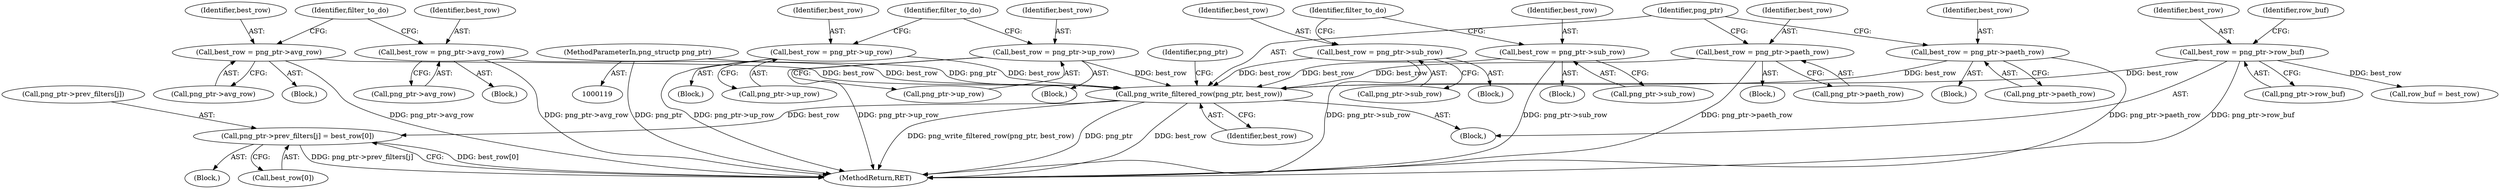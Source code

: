digraph "1_Chrome_7f3d85b096f66870a15b37c2f40b219b2e292693_32@array" {
"1002188" [label="(Call,png_ptr->prev_filters[j] = best_row[0])"];
"1002154" [label="(Call,png_write_filtered_row(png_ptr, best_row))"];
"1000120" [label="(MethodParameterIn,png_structp png_ptr)"];
"1001231" [label="(Call,best_row = png_ptr->avg_row)"];
"1000828" [label="(Call,best_row = png_ptr->up_row)"];
"1000426" [label="(Call,best_row = png_ptr->sub_row)"];
"1001126" [label="(Call,best_row = png_ptr->up_row)"];
"1000759" [label="(Call,best_row = png_ptr->sub_row)"];
"1001583" [label="(Call,best_row = png_ptr->avg_row)"];
"1002149" [label="(Call,best_row = png_ptr->paeth_row)"];
"1001744" [label="(Call,best_row = png_ptr->paeth_row)"];
"1000182" [label="(Call,best_row = png_ptr->row_buf)"];
"1000120" [label="(MethodParameterIn,png_structp png_ptr)"];
"1002150" [label="(Identifier,best_row)"];
"1000760" [label="(Identifier,best_row)"];
"1000755" [label="(Block,)"];
"1002148" [label="(Block,)"];
"1001128" [label="(Call,png_ptr->up_row)"];
"1002194" [label="(Call,best_row[0])"];
"1001585" [label="(Call,png_ptr->avg_row)"];
"1002151" [label="(Call,png_ptr->paeth_row)"];
"1002154" [label="(Call,png_write_filtered_row(png_ptr, best_row))"];
"1002197" [label="(MethodReturn,RET)"];
"1001232" [label="(Identifier,best_row)"];
"1002163" [label="(Block,)"];
"1001122" [label="(Block,)"];
"1000829" [label="(Identifier,best_row)"];
"1000349" [label="(Block,)"];
"1000184" [label="(Call,png_ptr->row_buf)"];
"1000122" [label="(Block,)"];
"1001231" [label="(Call,best_row = png_ptr->avg_row)"];
"1001590" [label="(Identifier,filter_to_do)"];
"1001746" [label="(Call,png_ptr->paeth_row)"];
"1002188" [label="(Call,png_ptr->prev_filters[j] = best_row[0])"];
"1000766" [label="(Identifier,filter_to_do)"];
"1000828" [label="(Call,best_row = png_ptr->up_row)"];
"1002189" [label="(Call,png_ptr->prev_filters[j])"];
"1000182" [label="(Call,best_row = png_ptr->row_buf)"];
"1001233" [label="(Call,png_ptr->avg_row)"];
"1001133" [label="(Identifier,filter_to_do)"];
"1000761" [label="(Call,png_ptr->sub_row)"];
"1001135" [label="(Block,)"];
"1001127" [label="(Identifier,best_row)"];
"1000188" [label="(Identifier,row_buf)"];
"1001592" [label="(Block,)"];
"1000187" [label="(Call,row_buf = best_row)"];
"1001579" [label="(Block,)"];
"1002149" [label="(Call,best_row = png_ptr->paeth_row)"];
"1000830" [label="(Call,png_ptr->up_row)"];
"1001745" [label="(Identifier,best_row)"];
"1000183" [label="(Identifier,best_row)"];
"1000426" [label="(Call,best_row = png_ptr->sub_row)"];
"1001126" [label="(Call,best_row = png_ptr->up_row)"];
"1000759" [label="(Call,best_row = png_ptr->sub_row)"];
"1000428" [label="(Call,png_ptr->sub_row)"];
"1002155" [label="(Identifier,png_ptr)"];
"1001583" [label="(Call,best_row = png_ptr->avg_row)"];
"1002160" [label="(Identifier,png_ptr)"];
"1002156" [label="(Identifier,best_row)"];
"1000768" [label="(Block,)"];
"1000427" [label="(Identifier,best_row)"];
"1001744" [label="(Call,best_row = png_ptr->paeth_row)"];
"1001584" [label="(Identifier,best_row)"];
"1002188" -> "1002163"  [label="AST: "];
"1002188" -> "1002194"  [label="CFG: "];
"1002189" -> "1002188"  [label="AST: "];
"1002194" -> "1002188"  [label="AST: "];
"1002197" -> "1002188"  [label="CFG: "];
"1002188" -> "1002197"  [label="DDG: best_row[0]"];
"1002188" -> "1002197"  [label="DDG: png_ptr->prev_filters[j]"];
"1002154" -> "1002188"  [label="DDG: best_row"];
"1002154" -> "1000122"  [label="AST: "];
"1002154" -> "1002156"  [label="CFG: "];
"1002155" -> "1002154"  [label="AST: "];
"1002156" -> "1002154"  [label="AST: "];
"1002160" -> "1002154"  [label="CFG: "];
"1002154" -> "1002197"  [label="DDG: best_row"];
"1002154" -> "1002197"  [label="DDG: png_write_filtered_row(png_ptr, best_row)"];
"1002154" -> "1002197"  [label="DDG: png_ptr"];
"1000120" -> "1002154"  [label="DDG: png_ptr"];
"1001231" -> "1002154"  [label="DDG: best_row"];
"1000828" -> "1002154"  [label="DDG: best_row"];
"1000426" -> "1002154"  [label="DDG: best_row"];
"1001126" -> "1002154"  [label="DDG: best_row"];
"1000759" -> "1002154"  [label="DDG: best_row"];
"1001583" -> "1002154"  [label="DDG: best_row"];
"1002149" -> "1002154"  [label="DDG: best_row"];
"1001744" -> "1002154"  [label="DDG: best_row"];
"1000182" -> "1002154"  [label="DDG: best_row"];
"1000120" -> "1000119"  [label="AST: "];
"1000120" -> "1002197"  [label="DDG: png_ptr"];
"1001231" -> "1001135"  [label="AST: "];
"1001231" -> "1001233"  [label="CFG: "];
"1001232" -> "1001231"  [label="AST: "];
"1001233" -> "1001231"  [label="AST: "];
"1001590" -> "1001231"  [label="CFG: "];
"1001231" -> "1002197"  [label="DDG: png_ptr->avg_row"];
"1000828" -> "1000768"  [label="AST: "];
"1000828" -> "1000830"  [label="CFG: "];
"1000829" -> "1000828"  [label="AST: "];
"1000830" -> "1000828"  [label="AST: "];
"1001133" -> "1000828"  [label="CFG: "];
"1000828" -> "1002197"  [label="DDG: png_ptr->up_row"];
"1000426" -> "1000349"  [label="AST: "];
"1000426" -> "1000428"  [label="CFG: "];
"1000427" -> "1000426"  [label="AST: "];
"1000428" -> "1000426"  [label="AST: "];
"1000766" -> "1000426"  [label="CFG: "];
"1000426" -> "1002197"  [label="DDG: png_ptr->sub_row"];
"1001126" -> "1001122"  [label="AST: "];
"1001126" -> "1001128"  [label="CFG: "];
"1001127" -> "1001126"  [label="AST: "];
"1001128" -> "1001126"  [label="AST: "];
"1001133" -> "1001126"  [label="CFG: "];
"1001126" -> "1002197"  [label="DDG: png_ptr->up_row"];
"1000759" -> "1000755"  [label="AST: "];
"1000759" -> "1000761"  [label="CFG: "];
"1000760" -> "1000759"  [label="AST: "];
"1000761" -> "1000759"  [label="AST: "];
"1000766" -> "1000759"  [label="CFG: "];
"1000759" -> "1002197"  [label="DDG: png_ptr->sub_row"];
"1001583" -> "1001579"  [label="AST: "];
"1001583" -> "1001585"  [label="CFG: "];
"1001584" -> "1001583"  [label="AST: "];
"1001585" -> "1001583"  [label="AST: "];
"1001590" -> "1001583"  [label="CFG: "];
"1001583" -> "1002197"  [label="DDG: png_ptr->avg_row"];
"1002149" -> "1002148"  [label="AST: "];
"1002149" -> "1002151"  [label="CFG: "];
"1002150" -> "1002149"  [label="AST: "];
"1002151" -> "1002149"  [label="AST: "];
"1002155" -> "1002149"  [label="CFG: "];
"1002149" -> "1002197"  [label="DDG: png_ptr->paeth_row"];
"1001744" -> "1001592"  [label="AST: "];
"1001744" -> "1001746"  [label="CFG: "];
"1001745" -> "1001744"  [label="AST: "];
"1001746" -> "1001744"  [label="AST: "];
"1002155" -> "1001744"  [label="CFG: "];
"1001744" -> "1002197"  [label="DDG: png_ptr->paeth_row"];
"1000182" -> "1000122"  [label="AST: "];
"1000182" -> "1000184"  [label="CFG: "];
"1000183" -> "1000182"  [label="AST: "];
"1000184" -> "1000182"  [label="AST: "];
"1000188" -> "1000182"  [label="CFG: "];
"1000182" -> "1002197"  [label="DDG: png_ptr->row_buf"];
"1000182" -> "1000187"  [label="DDG: best_row"];
}
